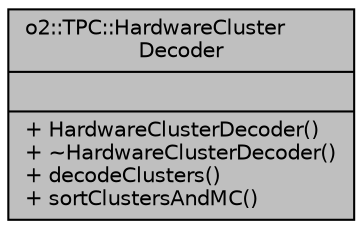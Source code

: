 digraph "o2::TPC::HardwareClusterDecoder"
{
 // INTERACTIVE_SVG=YES
  bgcolor="transparent";
  edge [fontname="Helvetica",fontsize="10",labelfontname="Helvetica",labelfontsize="10"];
  node [fontname="Helvetica",fontsize="10",shape=record];
  Node1 [label="{o2::TPC::HardwareCluster\lDecoder\n||+ HardwareClusterDecoder()\l+ ~HardwareClusterDecoder()\l+ decodeClusters()\l+ sortClustersAndMC()\l}",height=0.2,width=0.4,color="black", fillcolor="grey75", style="filled" fontcolor="black"];
}
